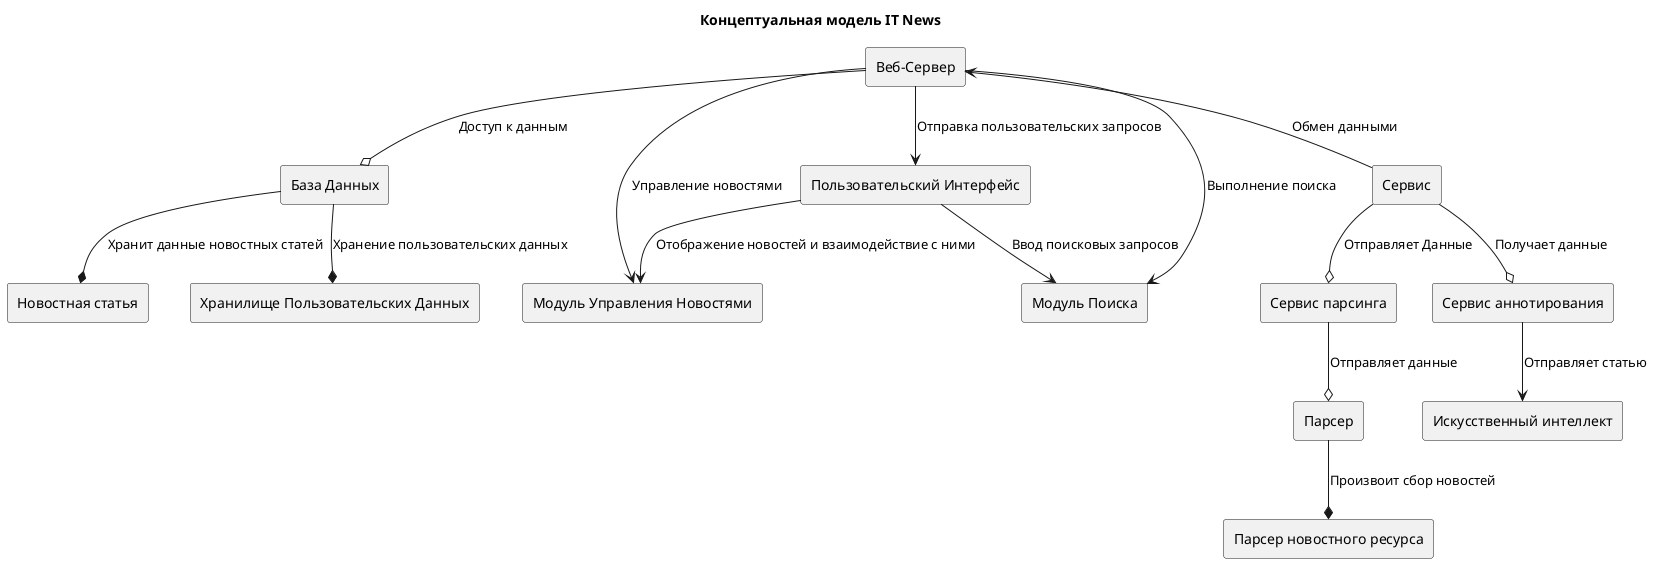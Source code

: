 @startuml

Title "Концептуальная модель IT News"

rectangle "Веб-Сервер" as webServer
rectangle  "База Данных" as database
rectangle  "Пользовательский Интерфейс" as userInterface
rectangle  "Модуль Управления Новостями" as newsManagement
rectangle  "Модуль Поиска" as searchModule
rectangle  "Сервис" as Service
rectangle  "Сервис парсинга" as ServiceParsing
rectangle  "Сервис аннотирования" as ServiceAnnotation
rectangle  "Парсер" as ParserBase
rectangle  "Парсер новостного ресурса" as ParserUnit
rectangle  "Искусственный интеллект" as AI

rectangle  "Новостная статья" as newsStorage
rectangle  "Хранилище Пользовательских Данных" as userStorage

database --* newsStorage : Хранит данные новостных статей
database --* userStorage : Хранение пользовательских данных

webServer --o database : Доступ к данным
webServer --> userInterface : Отправка пользовательских запросов
webServer --> newsManagement : Управление новостями
webServer --> searchModule : Выполнение поиска

userInterface --> newsManagement : Отображение новостей и взаимодействие с ними
userInterface --> searchModule : Ввод поисковых запросов

Service -up-> webServer: Обмен данными

Service --o ServiceAnnotation: Получает данные
ServiceAnnotation --> AI: Отправляет статью

Service --o ServiceParsing : Отправляет Данные
ServiceParsing --o ParserBase : Отправляет данные

ParserBase --* ParserUnit : Произвоит сбор новостей


@enduml
